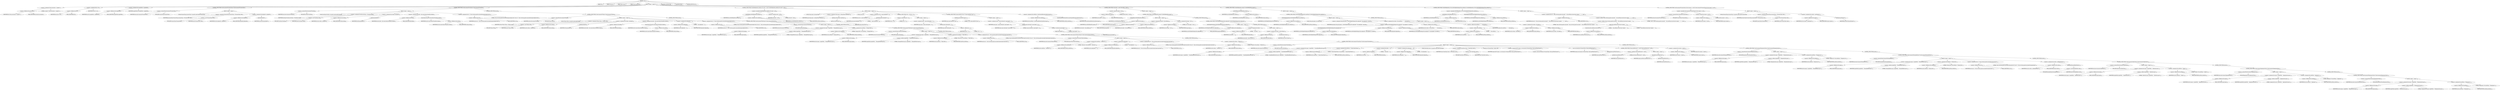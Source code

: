 digraph "&lt;init&gt;" {  
"119" [label = <(METHOD,&lt;init&gt;)<SUB>73</SUB>> ]
"4" [label = <(PARAM,this)<SUB>73</SUB>> ]
"120" [label = <(PARAM,String id)<SUB>73</SUB>> ]
"121" [label = <(PARAM,Object node)<SUB>73</SUB>> ]
"122" [label = <(PARAM,String imagePrefix)<SUB>73</SUB>> ]
"123" [label = <(BLOCK,&lt;empty&gt;,&lt;empty&gt;)<SUB>73</SUB>> ]
"124" [label = <(&lt;operator&gt;.assignment,String association = &quot;property&quot;)<SUB>70</SUB>> ]
"125" [label = <(&lt;operator&gt;.fieldAccess,this.association)<SUB>70</SUB>> ]
"126" [label = <(IDENTIFIER,this,String association = &quot;property&quot;)<SUB>70</SUB>> ]
"127" [label = <(FIELD_IDENTIFIER,association,association)<SUB>70</SUB>> ]
"128" [label = <(LITERAL,&quot;property&quot;,String association = &quot;property&quot;)<SUB>70</SUB>> ]
"129" [label = <(&lt;operator&gt;.assignment,this.id = id)<SUB>74</SUB>> ]
"130" [label = <(&lt;operator&gt;.fieldAccess,this.id)<SUB>74</SUB>> ]
"3" [label = <(IDENTIFIER,this,this.id = id)<SUB>74</SUB>> ]
"131" [label = <(FIELD_IDENTIFIER,id,id)<SUB>74</SUB>> ]
"132" [label = <(IDENTIFIER,id,this.id = id)<SUB>74</SUB>> ]
"133" [label = <(&lt;operator&gt;.assignment,this.imagePrefix = imagePrefix)<SUB>75</SUB>> ]
"134" [label = <(&lt;operator&gt;.fieldAccess,this.imagePrefix)<SUB>75</SUB>> ]
"5" [label = <(IDENTIFIER,this,this.imagePrefix = imagePrefix)<SUB>75</SUB>> ]
"135" [label = <(FIELD_IDENTIFIER,imagePrefix,imagePrefix)<SUB>75</SUB>> ]
"136" [label = <(IDENTIFIER,imagePrefix,this.imagePrefix = imagePrefix)<SUB>75</SUB>> ]
"137" [label = <(CONTROL_STRUCTURE,if (node instanceof ProcessorType),if (node instanceof ProcessorType))<SUB>77</SUB>> ]
"138" [label = <(&lt;operator&gt;.instanceOf,node instanceof ProcessorType)<SUB>77</SUB>> ]
"139" [label = <(IDENTIFIER,node,node instanceof ProcessorType)<SUB>77</SUB>> ]
"140" [label = <(TYPE_REF,ProcessorType,ProcessorType)<SUB>77</SUB>> ]
"141" [label = <(BLOCK,&lt;empty&gt;,&lt;empty&gt;)<SUB>77</SUB>> ]
"142" [label = <(LOCAL,ProcessorType processorType: org.apache.camel.model.ProcessorType)> ]
"143" [label = <(&lt;operator&gt;.assignment,ProcessorType processorType = (ProcessorType) node)<SUB>78</SUB>> ]
"144" [label = <(IDENTIFIER,processorType,ProcessorType processorType = (ProcessorType) node)<SUB>78</SUB>> ]
"145" [label = <(&lt;operator&gt;.cast,(ProcessorType) node)<SUB>78</SUB>> ]
"146" [label = <(TYPE_REF,ProcessorType,ProcessorType)<SUB>78</SUB>> ]
"147" [label = <(IDENTIFIER,node,(ProcessorType) node)<SUB>78</SUB>> ]
"148" [label = <(&lt;operator&gt;.assignment,this.edgeLabel = getLabel())<SUB>79</SUB>> ]
"149" [label = <(&lt;operator&gt;.fieldAccess,this.edgeLabel)<SUB>79</SUB>> ]
"6" [label = <(IDENTIFIER,this,this.edgeLabel = getLabel())<SUB>79</SUB>> ]
"150" [label = <(FIELD_IDENTIFIER,edgeLabel,edgeLabel)<SUB>79</SUB>> ]
"151" [label = <(getLabel,getLabel())<SUB>79</SUB>> ]
"152" [label = <(IDENTIFIER,processorType,getLabel())<SUB>79</SUB>> ]
"153" [label = <(CONTROL_STRUCTURE,if (node instanceof FromType),if (node instanceof FromType))<SUB>81</SUB>> ]
"154" [label = <(&lt;operator&gt;.instanceOf,node instanceof FromType)<SUB>81</SUB>> ]
"155" [label = <(IDENTIFIER,node,node instanceof FromType)<SUB>81</SUB>> ]
"156" [label = <(TYPE_REF,FromType,FromType)<SUB>81</SUB>> ]
"157" [label = <(BLOCK,&lt;empty&gt;,&lt;empty&gt;)<SUB>81</SUB>> ]
"158" [label = <(LOCAL,FromType fromType: org.apache.camel.model.FromType)> ]
"159" [label = <(&lt;operator&gt;.assignment,FromType fromType = (FromType) node)<SUB>82</SUB>> ]
"160" [label = <(IDENTIFIER,fromType,FromType fromType = (FromType) node)<SUB>82</SUB>> ]
"161" [label = <(&lt;operator&gt;.cast,(FromType) node)<SUB>82</SUB>> ]
"162" [label = <(TYPE_REF,FromType,FromType)<SUB>82</SUB>> ]
"163" [label = <(IDENTIFIER,node,(FromType) node)<SUB>82</SUB>> ]
"164" [label = <(&lt;operator&gt;.assignment,this.tooltop = getLabel())<SUB>83</SUB>> ]
"165" [label = <(&lt;operator&gt;.fieldAccess,this.tooltop)<SUB>83</SUB>> ]
"7" [label = <(IDENTIFIER,this,this.tooltop = getLabel())<SUB>83</SUB>> ]
"166" [label = <(FIELD_IDENTIFIER,tooltop,tooltop)<SUB>83</SUB>> ]
"167" [label = <(getLabel,getLabel())<SUB>83</SUB>> ]
"168" [label = <(IDENTIFIER,fromType,getLabel())<SUB>83</SUB>> ]
"169" [label = <(&lt;operator&gt;.assignment,this.label = this.removeQueryString(this.tooltop))<SUB>84</SUB>> ]
"170" [label = <(&lt;operator&gt;.fieldAccess,this.label)<SUB>84</SUB>> ]
"8" [label = <(IDENTIFIER,this,this.label = this.removeQueryString(this.tooltop))<SUB>84</SUB>> ]
"171" [label = <(FIELD_IDENTIFIER,label,label)<SUB>84</SUB>> ]
"172" [label = <(removeQueryString,this.removeQueryString(this.tooltop))<SUB>84</SUB>> ]
"10" [label = <(IDENTIFIER,this,this.removeQueryString(this.tooltop))<SUB>84</SUB>> ]
"173" [label = <(&lt;operator&gt;.fieldAccess,this.tooltop)<SUB>84</SUB>> ]
"9" [label = <(IDENTIFIER,this,this.removeQueryString(this.tooltop))<SUB>84</SUB>> ]
"174" [label = <(FIELD_IDENTIFIER,tooltop,tooltop)<SUB>84</SUB>> ]
"175" [label = <(&lt;operator&gt;.assignment,this.url = &quot;http://activemq.apache.org/camel/message-endpoint.html&quot;)<SUB>85</SUB>> ]
"176" [label = <(&lt;operator&gt;.fieldAccess,this.url)<SUB>85</SUB>> ]
"11" [label = <(IDENTIFIER,this,this.url = &quot;http://activemq.apache.org/camel/message-endpoint.html&quot;)<SUB>85</SUB>> ]
"177" [label = <(FIELD_IDENTIFIER,url,url)<SUB>85</SUB>> ]
"178" [label = <(LITERAL,&quot;http://activemq.apache.org/camel/message-endpoint.html&quot;,this.url = &quot;http://activemq.apache.org/camel/message-endpoint.html&quot;)<SUB>85</SUB>> ]
"179" [label = <(CONTROL_STRUCTURE,else,else)<SUB>86</SUB>> ]
"180" [label = <(CONTROL_STRUCTURE,if (node instanceof ToType),if (node instanceof ToType))<SUB>86</SUB>> ]
"181" [label = <(&lt;operator&gt;.instanceOf,node instanceof ToType)<SUB>86</SUB>> ]
"182" [label = <(IDENTIFIER,node,node instanceof ToType)<SUB>86</SUB>> ]
"183" [label = <(TYPE_REF,ToType,ToType)<SUB>86</SUB>> ]
"184" [label = <(BLOCK,&lt;empty&gt;,&lt;empty&gt;)<SUB>86</SUB>> ]
"185" [label = <(LOCAL,ToType toType: org.apache.camel.model.ToType)> ]
"186" [label = <(&lt;operator&gt;.assignment,ToType toType = (ToType) node)<SUB>87</SUB>> ]
"187" [label = <(IDENTIFIER,toType,ToType toType = (ToType) node)<SUB>87</SUB>> ]
"188" [label = <(&lt;operator&gt;.cast,(ToType) node)<SUB>87</SUB>> ]
"189" [label = <(TYPE_REF,ToType,ToType)<SUB>87</SUB>> ]
"190" [label = <(IDENTIFIER,node,(ToType) node)<SUB>87</SUB>> ]
"191" [label = <(&lt;operator&gt;.assignment,this.tooltop = getLabel())<SUB>88</SUB>> ]
"192" [label = <(&lt;operator&gt;.fieldAccess,this.tooltop)<SUB>88</SUB>> ]
"12" [label = <(IDENTIFIER,this,this.tooltop = getLabel())<SUB>88</SUB>> ]
"193" [label = <(FIELD_IDENTIFIER,tooltop,tooltop)<SUB>88</SUB>> ]
"194" [label = <(getLabel,getLabel())<SUB>88</SUB>> ]
"195" [label = <(IDENTIFIER,toType,getLabel())<SUB>88</SUB>> ]
"196" [label = <(&lt;operator&gt;.assignment,this.label = this.removeQueryString(this.tooltop))<SUB>89</SUB>> ]
"197" [label = <(&lt;operator&gt;.fieldAccess,this.label)<SUB>89</SUB>> ]
"13" [label = <(IDENTIFIER,this,this.label = this.removeQueryString(this.tooltop))<SUB>89</SUB>> ]
"198" [label = <(FIELD_IDENTIFIER,label,label)<SUB>89</SUB>> ]
"199" [label = <(removeQueryString,this.removeQueryString(this.tooltop))<SUB>89</SUB>> ]
"15" [label = <(IDENTIFIER,this,this.removeQueryString(this.tooltop))<SUB>89</SUB>> ]
"200" [label = <(&lt;operator&gt;.fieldAccess,this.tooltop)<SUB>89</SUB>> ]
"14" [label = <(IDENTIFIER,this,this.removeQueryString(this.tooltop))<SUB>89</SUB>> ]
"201" [label = <(FIELD_IDENTIFIER,tooltop,tooltop)<SUB>89</SUB>> ]
"202" [label = <(&lt;operator&gt;.assignment,this.edgeLabel = &quot;&quot;)<SUB>90</SUB>> ]
"203" [label = <(&lt;operator&gt;.fieldAccess,this.edgeLabel)<SUB>90</SUB>> ]
"16" [label = <(IDENTIFIER,this,this.edgeLabel = &quot;&quot;)<SUB>90</SUB>> ]
"204" [label = <(FIELD_IDENTIFIER,edgeLabel,edgeLabel)<SUB>90</SUB>> ]
"205" [label = <(LITERAL,&quot;&quot;,this.edgeLabel = &quot;&quot;)<SUB>90</SUB>> ]
"206" [label = <(&lt;operator&gt;.assignment,this.url = &quot;http://activemq.apache.org/camel/message-endpoint.html&quot;)<SUB>91</SUB>> ]
"207" [label = <(&lt;operator&gt;.fieldAccess,this.url)<SUB>91</SUB>> ]
"17" [label = <(IDENTIFIER,this,this.url = &quot;http://activemq.apache.org/camel/message-endpoint.html&quot;)<SUB>91</SUB>> ]
"208" [label = <(FIELD_IDENTIFIER,url,url)<SUB>91</SUB>> ]
"209" [label = <(LITERAL,&quot;http://activemq.apache.org/camel/message-endpoint.html&quot;,this.url = &quot;http://activemq.apache.org/camel/message-endpoint.html&quot;)<SUB>91</SUB>> ]
"210" [label = <(CONTROL_STRUCTURE,else,else)<SUB>92</SUB>> ]
"211" [label = <(CONTROL_STRUCTURE,if (node instanceof FilterType),if (node instanceof FilterType))<SUB>92</SUB>> ]
"212" [label = <(&lt;operator&gt;.instanceOf,node instanceof FilterType)<SUB>92</SUB>> ]
"213" [label = <(IDENTIFIER,node,node instanceof FilterType)<SUB>92</SUB>> ]
"214" [label = <(TYPE_REF,FilterType,FilterType)<SUB>92</SUB>> ]
"215" [label = <(BLOCK,&lt;empty&gt;,&lt;empty&gt;)<SUB>92</SUB>> ]
"216" [label = <(&lt;operator&gt;.assignment,this.image = imagePrefix + &quot;MessageFilterIcon.png&quot;)<SUB>93</SUB>> ]
"217" [label = <(&lt;operator&gt;.fieldAccess,this.image)<SUB>93</SUB>> ]
"18" [label = <(IDENTIFIER,this,this.image = imagePrefix + &quot;MessageFilterIcon.png&quot;)<SUB>93</SUB>> ]
"218" [label = <(FIELD_IDENTIFIER,image,image)<SUB>93</SUB>> ]
"219" [label = <(&lt;operator&gt;.addition,imagePrefix + &quot;MessageFilterIcon.png&quot;)<SUB>93</SUB>> ]
"220" [label = <(IDENTIFIER,imagePrefix,imagePrefix + &quot;MessageFilterIcon.png&quot;)<SUB>93</SUB>> ]
"221" [label = <(LITERAL,&quot;MessageFilterIcon.png&quot;,imagePrefix + &quot;MessageFilterIcon.png&quot;)<SUB>93</SUB>> ]
"222" [label = <(&lt;operator&gt;.assignment,this.nodeType = &quot;Message Filter&quot;)<SUB>94</SUB>> ]
"223" [label = <(&lt;operator&gt;.fieldAccess,this.nodeType)<SUB>94</SUB>> ]
"19" [label = <(IDENTIFIER,this,this.nodeType = &quot;Message Filter&quot;)<SUB>94</SUB>> ]
"224" [label = <(FIELD_IDENTIFIER,nodeType,nodeType)<SUB>94</SUB>> ]
"225" [label = <(LITERAL,&quot;Message Filter&quot;,this.nodeType = &quot;Message Filter&quot;)<SUB>94</SUB>> ]
"226" [label = <(CONTROL_STRUCTURE,else,else)<SUB>95</SUB>> ]
"227" [label = <(CONTROL_STRUCTURE,if (node instanceof WhenType),if (node instanceof WhenType))<SUB>95</SUB>> ]
"228" [label = <(&lt;operator&gt;.instanceOf,node instanceof WhenType)<SUB>95</SUB>> ]
"229" [label = <(IDENTIFIER,node,node instanceof WhenType)<SUB>95</SUB>> ]
"230" [label = <(TYPE_REF,WhenType,WhenType)<SUB>95</SUB>> ]
"231" [label = <(BLOCK,&lt;empty&gt;,&lt;empty&gt;)<SUB>95</SUB>> ]
"232" [label = <(&lt;operator&gt;.assignment,this.image = imagePrefix + &quot;MessageFilterIcon.png&quot;)<SUB>96</SUB>> ]
"233" [label = <(&lt;operator&gt;.fieldAccess,this.image)<SUB>96</SUB>> ]
"20" [label = <(IDENTIFIER,this,this.image = imagePrefix + &quot;MessageFilterIcon.png&quot;)<SUB>96</SUB>> ]
"234" [label = <(FIELD_IDENTIFIER,image,image)<SUB>96</SUB>> ]
"235" [label = <(&lt;operator&gt;.addition,imagePrefix + &quot;MessageFilterIcon.png&quot;)<SUB>96</SUB>> ]
"236" [label = <(IDENTIFIER,imagePrefix,imagePrefix + &quot;MessageFilterIcon.png&quot;)<SUB>96</SUB>> ]
"237" [label = <(LITERAL,&quot;MessageFilterIcon.png&quot;,imagePrefix + &quot;MessageFilterIcon.png&quot;)<SUB>96</SUB>> ]
"238" [label = <(&lt;operator&gt;.assignment,this.nodeType = &quot;When Filter&quot;)<SUB>97</SUB>> ]
"239" [label = <(&lt;operator&gt;.fieldAccess,this.nodeType)<SUB>97</SUB>> ]
"21" [label = <(IDENTIFIER,this,this.nodeType = &quot;When Filter&quot;)<SUB>97</SUB>> ]
"240" [label = <(FIELD_IDENTIFIER,nodeType,nodeType)<SUB>97</SUB>> ]
"241" [label = <(LITERAL,&quot;When Filter&quot;,this.nodeType = &quot;When Filter&quot;)<SUB>97</SUB>> ]
"242" [label = <(&lt;operator&gt;.assignment,this.url = &quot;http://activemq.apache.org/camel/content-based-router.html&quot;)<SUB>98</SUB>> ]
"243" [label = <(&lt;operator&gt;.fieldAccess,this.url)<SUB>98</SUB>> ]
"22" [label = <(IDENTIFIER,this,this.url = &quot;http://activemq.apache.org/camel/content-based-router.html&quot;)<SUB>98</SUB>> ]
"244" [label = <(FIELD_IDENTIFIER,url,url)<SUB>98</SUB>> ]
"245" [label = <(LITERAL,&quot;http://activemq.apache.org/camel/content-based-router.html&quot;,this.url = &quot;http://activemq.apache.org/camel/content-based-router.html&quot;)<SUB>98</SUB>> ]
"246" [label = <(CONTROL_STRUCTURE,else,else)<SUB>99</SUB>> ]
"247" [label = <(CONTROL_STRUCTURE,if (node instanceof OtherwiseType),if (node instanceof OtherwiseType))<SUB>99</SUB>> ]
"248" [label = <(&lt;operator&gt;.instanceOf,node instanceof OtherwiseType)<SUB>99</SUB>> ]
"249" [label = <(IDENTIFIER,node,node instanceof OtherwiseType)<SUB>99</SUB>> ]
"250" [label = <(TYPE_REF,OtherwiseType,OtherwiseType)<SUB>99</SUB>> ]
"251" [label = <(BLOCK,&lt;empty&gt;,&lt;empty&gt;)<SUB>99</SUB>> ]
"252" [label = <(&lt;operator&gt;.assignment,this.nodeType = &quot;Otherwise&quot;)<SUB>100</SUB>> ]
"253" [label = <(&lt;operator&gt;.fieldAccess,this.nodeType)<SUB>100</SUB>> ]
"23" [label = <(IDENTIFIER,this,this.nodeType = &quot;Otherwise&quot;)<SUB>100</SUB>> ]
"254" [label = <(FIELD_IDENTIFIER,nodeType,nodeType)<SUB>100</SUB>> ]
"255" [label = <(LITERAL,&quot;Otherwise&quot;,this.nodeType = &quot;Otherwise&quot;)<SUB>100</SUB>> ]
"256" [label = <(&lt;operator&gt;.assignment,this.edgeLabel = &quot;&quot;)<SUB>101</SUB>> ]
"257" [label = <(&lt;operator&gt;.fieldAccess,this.edgeLabel)<SUB>101</SUB>> ]
"24" [label = <(IDENTIFIER,this,this.edgeLabel = &quot;&quot;)<SUB>101</SUB>> ]
"258" [label = <(FIELD_IDENTIFIER,edgeLabel,edgeLabel)<SUB>101</SUB>> ]
"259" [label = <(LITERAL,&quot;&quot;,this.edgeLabel = &quot;&quot;)<SUB>101</SUB>> ]
"260" [label = <(&lt;operator&gt;.assignment,this.url = &quot;http://activemq.apache.org/camel/content-based-router.html&quot;)<SUB>102</SUB>> ]
"261" [label = <(&lt;operator&gt;.fieldAccess,this.url)<SUB>102</SUB>> ]
"25" [label = <(IDENTIFIER,this,this.url = &quot;http://activemq.apache.org/camel/content-based-router.html&quot;)<SUB>102</SUB>> ]
"262" [label = <(FIELD_IDENTIFIER,url,url)<SUB>102</SUB>> ]
"263" [label = <(LITERAL,&quot;http://activemq.apache.org/camel/content-based-router.html&quot;,this.url = &quot;http://activemq.apache.org/camel/content-based-router.html&quot;)<SUB>102</SUB>> ]
"264" [label = <(&lt;operator&gt;.assignment,this.tooltop = &quot;Otherwise&quot;)<SUB>103</SUB>> ]
"265" [label = <(&lt;operator&gt;.fieldAccess,this.tooltop)<SUB>103</SUB>> ]
"26" [label = <(IDENTIFIER,this,this.tooltop = &quot;Otherwise&quot;)<SUB>103</SUB>> ]
"266" [label = <(FIELD_IDENTIFIER,tooltop,tooltop)<SUB>103</SUB>> ]
"267" [label = <(LITERAL,&quot;Otherwise&quot;,this.tooltop = &quot;Otherwise&quot;)<SUB>103</SUB>> ]
"268" [label = <(CONTROL_STRUCTURE,else,else)<SUB>104</SUB>> ]
"269" [label = <(CONTROL_STRUCTURE,if (node instanceof ChoiceType),if (node instanceof ChoiceType))<SUB>104</SUB>> ]
"270" [label = <(&lt;operator&gt;.instanceOf,node instanceof ChoiceType)<SUB>104</SUB>> ]
"271" [label = <(IDENTIFIER,node,node instanceof ChoiceType)<SUB>104</SUB>> ]
"272" [label = <(TYPE_REF,ChoiceType,ChoiceType)<SUB>104</SUB>> ]
"273" [label = <(BLOCK,&lt;empty&gt;,&lt;empty&gt;)<SUB>104</SUB>> ]
"274" [label = <(&lt;operator&gt;.assignment,this.image = imagePrefix + &quot;ContentBasedRouterIcon.png&quot;)<SUB>105</SUB>> ]
"275" [label = <(&lt;operator&gt;.fieldAccess,this.image)<SUB>105</SUB>> ]
"27" [label = <(IDENTIFIER,this,this.image = imagePrefix + &quot;ContentBasedRouterIcon.png&quot;)<SUB>105</SUB>> ]
"276" [label = <(FIELD_IDENTIFIER,image,image)<SUB>105</SUB>> ]
"277" [label = <(&lt;operator&gt;.addition,imagePrefix + &quot;ContentBasedRouterIcon.png&quot;)<SUB>105</SUB>> ]
"278" [label = <(IDENTIFIER,imagePrefix,imagePrefix + &quot;ContentBasedRouterIcon.png&quot;)<SUB>105</SUB>> ]
"279" [label = <(LITERAL,&quot;ContentBasedRouterIcon.png&quot;,imagePrefix + &quot;ContentBasedRouterIcon.png&quot;)<SUB>105</SUB>> ]
"280" [label = <(&lt;operator&gt;.assignment,this.nodeType = &quot;Content Based Router&quot;)<SUB>106</SUB>> ]
"281" [label = <(&lt;operator&gt;.fieldAccess,this.nodeType)<SUB>106</SUB>> ]
"28" [label = <(IDENTIFIER,this,this.nodeType = &quot;Content Based Router&quot;)<SUB>106</SUB>> ]
"282" [label = <(FIELD_IDENTIFIER,nodeType,nodeType)<SUB>106</SUB>> ]
"283" [label = <(LITERAL,&quot;Content Based Router&quot;,this.nodeType = &quot;Content Based Router&quot;)<SUB>106</SUB>> ]
"284" [label = <(&lt;operator&gt;.assignment,this.label = &quot;&quot;)<SUB>107</SUB>> ]
"285" [label = <(&lt;operator&gt;.fieldAccess,this.label)<SUB>107</SUB>> ]
"29" [label = <(IDENTIFIER,this,this.label = &quot;&quot;)<SUB>107</SUB>> ]
"286" [label = <(FIELD_IDENTIFIER,label,label)<SUB>107</SUB>> ]
"287" [label = <(LITERAL,&quot;&quot;,this.label = &quot;&quot;)<SUB>107</SUB>> ]
"288" [label = <(&lt;operator&gt;.assignment,this.edgeLabel = &quot;&quot;)<SUB>108</SUB>> ]
"289" [label = <(&lt;operator&gt;.fieldAccess,this.edgeLabel)<SUB>108</SUB>> ]
"30" [label = <(IDENTIFIER,this,this.edgeLabel = &quot;&quot;)<SUB>108</SUB>> ]
"290" [label = <(FIELD_IDENTIFIER,edgeLabel,edgeLabel)<SUB>108</SUB>> ]
"291" [label = <(LITERAL,&quot;&quot;,this.edgeLabel = &quot;&quot;)<SUB>108</SUB>> ]
"292" [label = <(LOCAL,ChoiceType choice: org.apache.camel.model.ChoiceType)> ]
"293" [label = <(&lt;operator&gt;.assignment,ChoiceType choice = (ChoiceType) node)<SUB>110</SUB>> ]
"294" [label = <(IDENTIFIER,choice,ChoiceType choice = (ChoiceType) node)<SUB>110</SUB>> ]
"295" [label = <(&lt;operator&gt;.cast,(ChoiceType) node)<SUB>110</SUB>> ]
"296" [label = <(TYPE_REF,ChoiceType,ChoiceType)<SUB>110</SUB>> ]
"297" [label = <(IDENTIFIER,node,(ChoiceType) node)<SUB>110</SUB>> ]
"32" [label = <(LOCAL,List&lt;ProcessorType&gt; outputs: ANY)> ]
"298" [label = <(&lt;operator&gt;.assignment,ANY outputs = new ArrayList&lt;ProcessorType&gt;(choice.getWhenClauses()))<SUB>111</SUB>> ]
"299" [label = <(IDENTIFIER,outputs,ANY outputs = new ArrayList&lt;ProcessorType&gt;(choice.getWhenClauses()))<SUB>111</SUB>> ]
"300" [label = <(&lt;operator&gt;.alloc,new ArrayList&lt;ProcessorType&gt;(choice.getWhenClauses()))<SUB>111</SUB>> ]
"301" [label = <(&lt;init&gt;,new ArrayList&lt;ProcessorType&gt;(choice.getWhenClauses()))<SUB>111</SUB>> ]
"31" [label = <(IDENTIFIER,outputs,new ArrayList&lt;ProcessorType&gt;(choice.getWhenClauses()))<SUB>111</SUB>> ]
"302" [label = <(getWhenClauses,getWhenClauses())<SUB>111</SUB>> ]
"303" [label = <(IDENTIFIER,choice,getWhenClauses())<SUB>111</SUB>> ]
"304" [label = <(CONTROL_STRUCTURE,if (choice.getOtherwise() != null),if (choice.getOtherwise() != null))<SUB>112</SUB>> ]
"305" [label = <(&lt;operator&gt;.notEquals,choice.getOtherwise() != null)<SUB>112</SUB>> ]
"306" [label = <(getOtherwise,getOtherwise())<SUB>112</SUB>> ]
"307" [label = <(IDENTIFIER,choice,getOtherwise())<SUB>112</SUB>> ]
"308" [label = <(LITERAL,null,choice.getOtherwise() != null)<SUB>112</SUB>> ]
"309" [label = <(BLOCK,&lt;empty&gt;,&lt;empty&gt;)<SUB>112</SUB>> ]
"310" [label = <(add,add(choice.getOtherwise()))<SUB>113</SUB>> ]
"311" [label = <(IDENTIFIER,outputs,add(choice.getOtherwise()))<SUB>113</SUB>> ]
"312" [label = <(getOtherwise,getOtherwise())<SUB>113</SUB>> ]
"313" [label = <(IDENTIFIER,choice,getOtherwise())<SUB>113</SUB>> ]
"314" [label = <(&lt;operator&gt;.assignment,this.outputs = outputs)<SUB>115</SUB>> ]
"315" [label = <(&lt;operator&gt;.fieldAccess,this.outputs)<SUB>115</SUB>> ]
"33" [label = <(IDENTIFIER,this,this.outputs = outputs)<SUB>115</SUB>> ]
"316" [label = <(FIELD_IDENTIFIER,outputs,outputs)<SUB>115</SUB>> ]
"317" [label = <(IDENTIFIER,outputs,this.outputs = outputs)<SUB>115</SUB>> ]
"318" [label = <(CONTROL_STRUCTURE,else,else)<SUB>116</SUB>> ]
"319" [label = <(CONTROL_STRUCTURE,if (node instanceof RecipientListType),if (node instanceof RecipientListType))<SUB>116</SUB>> ]
"320" [label = <(&lt;operator&gt;.instanceOf,node instanceof RecipientListType)<SUB>116</SUB>> ]
"321" [label = <(IDENTIFIER,node,node instanceof RecipientListType)<SUB>116</SUB>> ]
"322" [label = <(TYPE_REF,RecipientListType,RecipientListType)<SUB>116</SUB>> ]
"323" [label = <(BLOCK,&lt;empty&gt;,&lt;empty&gt;)<SUB>116</SUB>> ]
"324" [label = <(&lt;operator&gt;.assignment,this.image = imagePrefix + &quot;RecipientListIcon.png&quot;)<SUB>117</SUB>> ]
"325" [label = <(&lt;operator&gt;.fieldAccess,this.image)<SUB>117</SUB>> ]
"34" [label = <(IDENTIFIER,this,this.image = imagePrefix + &quot;RecipientListIcon.png&quot;)<SUB>117</SUB>> ]
"326" [label = <(FIELD_IDENTIFIER,image,image)<SUB>117</SUB>> ]
"327" [label = <(&lt;operator&gt;.addition,imagePrefix + &quot;RecipientListIcon.png&quot;)<SUB>117</SUB>> ]
"328" [label = <(IDENTIFIER,imagePrefix,imagePrefix + &quot;RecipientListIcon.png&quot;)<SUB>117</SUB>> ]
"329" [label = <(LITERAL,&quot;RecipientListIcon.png&quot;,imagePrefix + &quot;RecipientListIcon.png&quot;)<SUB>117</SUB>> ]
"330" [label = <(&lt;operator&gt;.assignment,this.nodeType = &quot;Recipient List&quot;)<SUB>118</SUB>> ]
"331" [label = <(&lt;operator&gt;.fieldAccess,this.nodeType)<SUB>118</SUB>> ]
"35" [label = <(IDENTIFIER,this,this.nodeType = &quot;Recipient List&quot;)<SUB>118</SUB>> ]
"332" [label = <(FIELD_IDENTIFIER,nodeType,nodeType)<SUB>118</SUB>> ]
"333" [label = <(LITERAL,&quot;Recipient List&quot;,this.nodeType = &quot;Recipient List&quot;)<SUB>118</SUB>> ]
"334" [label = <(CONTROL_STRUCTURE,else,else)<SUB>119</SUB>> ]
"335" [label = <(CONTROL_STRUCTURE,if (node instanceof RoutingSlipType),if (node instanceof RoutingSlipType))<SUB>119</SUB>> ]
"336" [label = <(&lt;operator&gt;.instanceOf,node instanceof RoutingSlipType)<SUB>119</SUB>> ]
"337" [label = <(IDENTIFIER,node,node instanceof RoutingSlipType)<SUB>119</SUB>> ]
"338" [label = <(TYPE_REF,RoutingSlipType,RoutingSlipType)<SUB>119</SUB>> ]
"339" [label = <(BLOCK,&lt;empty&gt;,&lt;empty&gt;)<SUB>119</SUB>> ]
"340" [label = <(&lt;operator&gt;.assignment,this.image = imagePrefix + &quot;RoutingTableIcon.png&quot;)<SUB>120</SUB>> ]
"341" [label = <(&lt;operator&gt;.fieldAccess,this.image)<SUB>120</SUB>> ]
"36" [label = <(IDENTIFIER,this,this.image = imagePrefix + &quot;RoutingTableIcon.png&quot;)<SUB>120</SUB>> ]
"342" [label = <(FIELD_IDENTIFIER,image,image)<SUB>120</SUB>> ]
"343" [label = <(&lt;operator&gt;.addition,imagePrefix + &quot;RoutingTableIcon.png&quot;)<SUB>120</SUB>> ]
"344" [label = <(IDENTIFIER,imagePrefix,imagePrefix + &quot;RoutingTableIcon.png&quot;)<SUB>120</SUB>> ]
"345" [label = <(LITERAL,&quot;RoutingTableIcon.png&quot;,imagePrefix + &quot;RoutingTableIcon.png&quot;)<SUB>120</SUB>> ]
"346" [label = <(&lt;operator&gt;.assignment,this.nodeType = &quot;Routing Slip&quot;)<SUB>121</SUB>> ]
"347" [label = <(&lt;operator&gt;.fieldAccess,this.nodeType)<SUB>121</SUB>> ]
"37" [label = <(IDENTIFIER,this,this.nodeType = &quot;Routing Slip&quot;)<SUB>121</SUB>> ]
"348" [label = <(FIELD_IDENTIFIER,nodeType,nodeType)<SUB>121</SUB>> ]
"349" [label = <(LITERAL,&quot;Routing Slip&quot;,this.nodeType = &quot;Routing Slip&quot;)<SUB>121</SUB>> ]
"350" [label = <(&lt;operator&gt;.assignment,this.url = &quot;http://activemq.apache.org/camel/routing-slip.html&quot;)<SUB>122</SUB>> ]
"351" [label = <(&lt;operator&gt;.fieldAccess,this.url)<SUB>122</SUB>> ]
"38" [label = <(IDENTIFIER,this,this.url = &quot;http://activemq.apache.org/camel/routing-slip.html&quot;)<SUB>122</SUB>> ]
"352" [label = <(FIELD_IDENTIFIER,url,url)<SUB>122</SUB>> ]
"353" [label = <(LITERAL,&quot;http://activemq.apache.org/camel/routing-slip.html&quot;,this.url = &quot;http://activemq.apache.org/camel/routing-slip.html&quot;)<SUB>122</SUB>> ]
"354" [label = <(&lt;operator&gt;.assignment,this.tooltop = getHeaderName())<SUB>123</SUB>> ]
"355" [label = <(&lt;operator&gt;.fieldAccess,this.tooltop)<SUB>123</SUB>> ]
"39" [label = <(IDENTIFIER,this,this.tooltop = getHeaderName())<SUB>123</SUB>> ]
"356" [label = <(FIELD_IDENTIFIER,tooltop,tooltop)<SUB>123</SUB>> ]
"357" [label = <(getHeaderName,getHeaderName())<SUB>123</SUB>> ]
"358" [label = <(&lt;operator&gt;.cast,(RoutingSlipType) node)<SUB>123</SUB>> ]
"359" [label = <(TYPE_REF,RoutingSlipType,RoutingSlipType)<SUB>123</SUB>> ]
"360" [label = <(IDENTIFIER,node,(RoutingSlipType) node)<SUB>123</SUB>> ]
"361" [label = <(CONTROL_STRUCTURE,else,else)<SUB>124</SUB>> ]
"362" [label = <(CONTROL_STRUCTURE,if (node instanceof SplitterType),if (node instanceof SplitterType))<SUB>124</SUB>> ]
"363" [label = <(&lt;operator&gt;.instanceOf,node instanceof SplitterType)<SUB>124</SUB>> ]
"364" [label = <(IDENTIFIER,node,node instanceof SplitterType)<SUB>124</SUB>> ]
"365" [label = <(TYPE_REF,SplitterType,SplitterType)<SUB>124</SUB>> ]
"366" [label = <(BLOCK,&lt;empty&gt;,&lt;empty&gt;)<SUB>124</SUB>> ]
"367" [label = <(&lt;operator&gt;.assignment,this.image = imagePrefix + &quot;SplitterIcon.png&quot;)<SUB>125</SUB>> ]
"368" [label = <(&lt;operator&gt;.fieldAccess,this.image)<SUB>125</SUB>> ]
"40" [label = <(IDENTIFIER,this,this.image = imagePrefix + &quot;SplitterIcon.png&quot;)<SUB>125</SUB>> ]
"369" [label = <(FIELD_IDENTIFIER,image,image)<SUB>125</SUB>> ]
"370" [label = <(&lt;operator&gt;.addition,imagePrefix + &quot;SplitterIcon.png&quot;)<SUB>125</SUB>> ]
"371" [label = <(IDENTIFIER,imagePrefix,imagePrefix + &quot;SplitterIcon.png&quot;)<SUB>125</SUB>> ]
"372" [label = <(LITERAL,&quot;SplitterIcon.png&quot;,imagePrefix + &quot;SplitterIcon.png&quot;)<SUB>125</SUB>> ]
"373" [label = <(&lt;operator&gt;.assignment,this.nodeType = &quot;Splitter&quot;)<SUB>126</SUB>> ]
"374" [label = <(&lt;operator&gt;.fieldAccess,this.nodeType)<SUB>126</SUB>> ]
"41" [label = <(IDENTIFIER,this,this.nodeType = &quot;Splitter&quot;)<SUB>126</SUB>> ]
"375" [label = <(FIELD_IDENTIFIER,nodeType,nodeType)<SUB>126</SUB>> ]
"376" [label = <(LITERAL,&quot;Splitter&quot;,this.nodeType = &quot;Splitter&quot;)<SUB>126</SUB>> ]
"377" [label = <(CONTROL_STRUCTURE,else,else)<SUB>127</SUB>> ]
"378" [label = <(CONTROL_STRUCTURE,if (node instanceof AggregatorType),if (node instanceof AggregatorType))<SUB>127</SUB>> ]
"379" [label = <(&lt;operator&gt;.instanceOf,node instanceof AggregatorType)<SUB>127</SUB>> ]
"380" [label = <(IDENTIFIER,node,node instanceof AggregatorType)<SUB>127</SUB>> ]
"381" [label = <(TYPE_REF,AggregatorType,AggregatorType)<SUB>127</SUB>> ]
"382" [label = <(BLOCK,&lt;empty&gt;,&lt;empty&gt;)<SUB>127</SUB>> ]
"383" [label = <(&lt;operator&gt;.assignment,this.image = imagePrefix + &quot;AggregatorIcon.png&quot;)<SUB>128</SUB>> ]
"384" [label = <(&lt;operator&gt;.fieldAccess,this.image)<SUB>128</SUB>> ]
"42" [label = <(IDENTIFIER,this,this.image = imagePrefix + &quot;AggregatorIcon.png&quot;)<SUB>128</SUB>> ]
"385" [label = <(FIELD_IDENTIFIER,image,image)<SUB>128</SUB>> ]
"386" [label = <(&lt;operator&gt;.addition,imagePrefix + &quot;AggregatorIcon.png&quot;)<SUB>128</SUB>> ]
"387" [label = <(IDENTIFIER,imagePrefix,imagePrefix + &quot;AggregatorIcon.png&quot;)<SUB>128</SUB>> ]
"388" [label = <(LITERAL,&quot;AggregatorIcon.png&quot;,imagePrefix + &quot;AggregatorIcon.png&quot;)<SUB>128</SUB>> ]
"389" [label = <(&lt;operator&gt;.assignment,this.nodeType = &quot;Aggregator&quot;)<SUB>129</SUB>> ]
"390" [label = <(&lt;operator&gt;.fieldAccess,this.nodeType)<SUB>129</SUB>> ]
"43" [label = <(IDENTIFIER,this,this.nodeType = &quot;Aggregator&quot;)<SUB>129</SUB>> ]
"391" [label = <(FIELD_IDENTIFIER,nodeType,nodeType)<SUB>129</SUB>> ]
"392" [label = <(LITERAL,&quot;Aggregator&quot;,this.nodeType = &quot;Aggregator&quot;)<SUB>129</SUB>> ]
"393" [label = <(CONTROL_STRUCTURE,else,else)<SUB>130</SUB>> ]
"394" [label = <(CONTROL_STRUCTURE,if (node instanceof ResequencerType),if (node instanceof ResequencerType))<SUB>130</SUB>> ]
"395" [label = <(&lt;operator&gt;.instanceOf,node instanceof ResequencerType)<SUB>130</SUB>> ]
"396" [label = <(IDENTIFIER,node,node instanceof ResequencerType)<SUB>130</SUB>> ]
"397" [label = <(TYPE_REF,ResequencerType,ResequencerType)<SUB>130</SUB>> ]
"398" [label = <(BLOCK,&lt;empty&gt;,&lt;empty&gt;)<SUB>130</SUB>> ]
"399" [label = <(&lt;operator&gt;.assignment,this.image = imagePrefix + &quot;ResequencerIcon.png&quot;)<SUB>131</SUB>> ]
"400" [label = <(&lt;operator&gt;.fieldAccess,this.image)<SUB>131</SUB>> ]
"44" [label = <(IDENTIFIER,this,this.image = imagePrefix + &quot;ResequencerIcon.png&quot;)<SUB>131</SUB>> ]
"401" [label = <(FIELD_IDENTIFIER,image,image)<SUB>131</SUB>> ]
"402" [label = <(&lt;operator&gt;.addition,imagePrefix + &quot;ResequencerIcon.png&quot;)<SUB>131</SUB>> ]
"403" [label = <(IDENTIFIER,imagePrefix,imagePrefix + &quot;ResequencerIcon.png&quot;)<SUB>131</SUB>> ]
"404" [label = <(LITERAL,&quot;ResequencerIcon.png&quot;,imagePrefix + &quot;ResequencerIcon.png&quot;)<SUB>131</SUB>> ]
"405" [label = <(&lt;operator&gt;.assignment,this.nodeType = &quot;Resequencer&quot;)<SUB>132</SUB>> ]
"406" [label = <(&lt;operator&gt;.fieldAccess,this.nodeType)<SUB>132</SUB>> ]
"45" [label = <(IDENTIFIER,this,this.nodeType = &quot;Resequencer&quot;)<SUB>132</SUB>> ]
"407" [label = <(FIELD_IDENTIFIER,nodeType,nodeType)<SUB>132</SUB>> ]
"408" [label = <(LITERAL,&quot;Resequencer&quot;,this.nodeType = &quot;Resequencer&quot;)<SUB>132</SUB>> ]
"409" [label = <(CONTROL_STRUCTURE,if (isNullOrBlank(this.nodeType) &amp;&amp; node != null),if (isNullOrBlank(this.nodeType) &amp;&amp; node != null))<SUB>136</SUB>> ]
"410" [label = <(&lt;operator&gt;.logicalAnd,isNullOrBlank(this.nodeType) &amp;&amp; node != null)<SUB>136</SUB>> ]
"411" [label = <(isNullOrBlank,isNullOrBlank(this.nodeType))<SUB>136</SUB>> ]
"47" [label = <(IDENTIFIER,this,isNullOrBlank(this.nodeType))<SUB>136</SUB>> ]
"412" [label = <(&lt;operator&gt;.fieldAccess,this.nodeType)<SUB>136</SUB>> ]
"46" [label = <(IDENTIFIER,this,isNullOrBlank(this.nodeType))<SUB>136</SUB>> ]
"413" [label = <(FIELD_IDENTIFIER,nodeType,nodeType)<SUB>136</SUB>> ]
"414" [label = <(&lt;operator&gt;.notEquals,node != null)<SUB>136</SUB>> ]
"415" [label = <(IDENTIFIER,node,node != null)<SUB>136</SUB>> ]
"416" [label = <(LITERAL,null,node != null)<SUB>136</SUB>> ]
"417" [label = <(BLOCK,&lt;empty&gt;,&lt;empty&gt;)<SUB>136</SUB>> ]
"418" [label = <(LOCAL,String name: java.lang.String)> ]
"419" [label = <(&lt;operator&gt;.assignment,String name = node.getClass().getName())<SUB>138</SUB>> ]
"420" [label = <(IDENTIFIER,name,String name = node.getClass().getName())<SUB>138</SUB>> ]
"421" [label = <(getName,node.getClass().getName())<SUB>138</SUB>> ]
"422" [label = <(getClass,node.getClass())<SUB>138</SUB>> ]
"423" [label = <(IDENTIFIER,node,node.getClass())<SUB>138</SUB>> ]
"424" [label = <(LOCAL,int idx: int)> ]
"425" [label = <(&lt;operator&gt;.assignment,int idx = name.lastIndexOf('.'))<SUB>139</SUB>> ]
"426" [label = <(IDENTIFIER,idx,int idx = name.lastIndexOf('.'))<SUB>139</SUB>> ]
"427" [label = <(lastIndexOf,name.lastIndexOf('.'))<SUB>139</SUB>> ]
"428" [label = <(IDENTIFIER,name,name.lastIndexOf('.'))<SUB>139</SUB>> ]
"429" [label = <(LITERAL,'.',name.lastIndexOf('.'))<SUB>139</SUB>> ]
"430" [label = <(CONTROL_STRUCTURE,if (idx &gt; 0),if (idx &gt; 0))<SUB>140</SUB>> ]
"431" [label = <(&lt;operator&gt;.greaterThan,idx &gt; 0)<SUB>140</SUB>> ]
"432" [label = <(IDENTIFIER,idx,idx &gt; 0)<SUB>140</SUB>> ]
"433" [label = <(LITERAL,0,idx &gt; 0)<SUB>140</SUB>> ]
"434" [label = <(BLOCK,&lt;empty&gt;,&lt;empty&gt;)<SUB>140</SUB>> ]
"435" [label = <(&lt;operator&gt;.assignment,name = name.substring(idx + 1))<SUB>141</SUB>> ]
"436" [label = <(IDENTIFIER,name,name = name.substring(idx + 1))<SUB>141</SUB>> ]
"437" [label = <(substring,name.substring(idx + 1))<SUB>141</SUB>> ]
"438" [label = <(IDENTIFIER,name,name.substring(idx + 1))<SUB>141</SUB>> ]
"439" [label = <(&lt;operator&gt;.addition,idx + 1)<SUB>141</SUB>> ]
"440" [label = <(IDENTIFIER,idx,idx + 1)<SUB>141</SUB>> ]
"441" [label = <(LITERAL,1,idx + 1)<SUB>141</SUB>> ]
"442" [label = <(CONTROL_STRUCTURE,if (name.endsWith(&quot;Type&quot;)),if (name.endsWith(&quot;Type&quot;)))<SUB>143</SUB>> ]
"443" [label = <(endsWith,name.endsWith(&quot;Type&quot;))<SUB>143</SUB>> ]
"444" [label = <(IDENTIFIER,name,name.endsWith(&quot;Type&quot;))<SUB>143</SUB>> ]
"445" [label = <(LITERAL,&quot;Type&quot;,name.endsWith(&quot;Type&quot;))<SUB>143</SUB>> ]
"446" [label = <(BLOCK,&lt;empty&gt;,&lt;empty&gt;)<SUB>143</SUB>> ]
"447" [label = <(&lt;operator&gt;.assignment,name = name.substring(0, name.length() - 4))<SUB>144</SUB>> ]
"448" [label = <(IDENTIFIER,name,name = name.substring(0, name.length() - 4))<SUB>144</SUB>> ]
"449" [label = <(substring,name.substring(0, name.length() - 4))<SUB>144</SUB>> ]
"450" [label = <(IDENTIFIER,name,name.substring(0, name.length() - 4))<SUB>144</SUB>> ]
"451" [label = <(LITERAL,0,name.substring(0, name.length() - 4))<SUB>144</SUB>> ]
"452" [label = <(&lt;operator&gt;.subtraction,name.length() - 4)<SUB>144</SUB>> ]
"453" [label = <(length,name.length())<SUB>144</SUB>> ]
"454" [label = <(IDENTIFIER,name,name.length())<SUB>144</SUB>> ]
"455" [label = <(LITERAL,4,name.length() - 4)<SUB>144</SUB>> ]
"456" [label = <(&lt;operator&gt;.assignment,this.nodeType = insertSpacesBetweenCamelCase(name))<SUB>146</SUB>> ]
"457" [label = <(&lt;operator&gt;.fieldAccess,this.nodeType)<SUB>146</SUB>> ]
"48" [label = <(IDENTIFIER,this,this.nodeType = insertSpacesBetweenCamelCase(name))<SUB>146</SUB>> ]
"458" [label = <(FIELD_IDENTIFIER,nodeType,nodeType)<SUB>146</SUB>> ]
"459" [label = <(insertSpacesBetweenCamelCase,insertSpacesBetweenCamelCase(name))<SUB>146</SUB>> ]
"460" [label = <(IDENTIFIER,name,insertSpacesBetweenCamelCase(name))<SUB>146</SUB>> ]
"461" [label = <(CONTROL_STRUCTURE,if (this.label == null),if (this.label == null))<SUB>148</SUB>> ]
"462" [label = <(&lt;operator&gt;.equals,this.label == null)<SUB>148</SUB>> ]
"463" [label = <(&lt;operator&gt;.fieldAccess,this.label)<SUB>148</SUB>> ]
"49" [label = <(IDENTIFIER,this,this.label == null)<SUB>148</SUB>> ]
"464" [label = <(FIELD_IDENTIFIER,label,label)<SUB>148</SUB>> ]
"465" [label = <(LITERAL,null,this.label == null)<SUB>148</SUB>> ]
"466" [label = <(BLOCK,&lt;empty&gt;,&lt;empty&gt;)<SUB>148</SUB>> ]
"467" [label = <(CONTROL_STRUCTURE,if (isNullOrBlank(this.image)),if (isNullOrBlank(this.image)))<SUB>149</SUB>> ]
"468" [label = <(isNullOrBlank,isNullOrBlank(this.image))<SUB>149</SUB>> ]
"51" [label = <(IDENTIFIER,this,isNullOrBlank(this.image))<SUB>149</SUB>> ]
"469" [label = <(&lt;operator&gt;.fieldAccess,this.image)<SUB>149</SUB>> ]
"50" [label = <(IDENTIFIER,this,isNullOrBlank(this.image))<SUB>149</SUB>> ]
"470" [label = <(FIELD_IDENTIFIER,image,image)<SUB>149</SUB>> ]
"471" [label = <(BLOCK,&lt;empty&gt;,&lt;empty&gt;)<SUB>149</SUB>> ]
"472" [label = <(&lt;operator&gt;.assignment,this.label = this.nodeType)<SUB>150</SUB>> ]
"473" [label = <(&lt;operator&gt;.fieldAccess,this.label)<SUB>150</SUB>> ]
"52" [label = <(IDENTIFIER,this,this.label = this.nodeType)<SUB>150</SUB>> ]
"474" [label = <(FIELD_IDENTIFIER,label,label)<SUB>150</SUB>> ]
"475" [label = <(&lt;operator&gt;.fieldAccess,this.nodeType)<SUB>150</SUB>> ]
"53" [label = <(IDENTIFIER,this,this.label = this.nodeType)<SUB>150</SUB>> ]
"476" [label = <(FIELD_IDENTIFIER,nodeType,nodeType)<SUB>150</SUB>> ]
"477" [label = <(&lt;operator&gt;.assignment,this.shape = &quot;box&quot;)<SUB>151</SUB>> ]
"478" [label = <(&lt;operator&gt;.fieldAccess,this.shape)<SUB>151</SUB>> ]
"54" [label = <(IDENTIFIER,this,this.shape = &quot;box&quot;)<SUB>151</SUB>> ]
"479" [label = <(FIELD_IDENTIFIER,shape,shape)<SUB>151</SUB>> ]
"480" [label = <(LITERAL,&quot;box&quot;,this.shape = &quot;box&quot;)<SUB>151</SUB>> ]
"481" [label = <(CONTROL_STRUCTURE,else,else)<SUB>152</SUB>> ]
"482" [label = <(CONTROL_STRUCTURE,if (isNotNullAndNonEmpty(this.edgeLabel)),if (isNotNullAndNonEmpty(this.edgeLabel)))<SUB>152</SUB>> ]
"483" [label = <(isNotNullAndNonEmpty,isNotNullAndNonEmpty(this.edgeLabel))<SUB>152</SUB>> ]
"56" [label = <(IDENTIFIER,this,isNotNullAndNonEmpty(this.edgeLabel))<SUB>152</SUB>> ]
"484" [label = <(&lt;operator&gt;.fieldAccess,this.edgeLabel)<SUB>152</SUB>> ]
"55" [label = <(IDENTIFIER,this,isNotNullAndNonEmpty(this.edgeLabel))<SUB>152</SUB>> ]
"485" [label = <(FIELD_IDENTIFIER,edgeLabel,edgeLabel)<SUB>152</SUB>> ]
"486" [label = <(BLOCK,&lt;empty&gt;,&lt;empty&gt;)<SUB>152</SUB>> ]
"487" [label = <(&lt;operator&gt;.assignment,this.label = &quot;&quot;)<SUB>153</SUB>> ]
"488" [label = <(&lt;operator&gt;.fieldAccess,this.label)<SUB>153</SUB>> ]
"57" [label = <(IDENTIFIER,this,this.label = &quot;&quot;)<SUB>153</SUB>> ]
"489" [label = <(FIELD_IDENTIFIER,label,label)<SUB>153</SUB>> ]
"490" [label = <(LITERAL,&quot;&quot;,this.label = &quot;&quot;)<SUB>153</SUB>> ]
"491" [label = <(CONTROL_STRUCTURE,else,else)<SUB>154</SUB>> ]
"492" [label = <(BLOCK,&lt;empty&gt;,&lt;empty&gt;)<SUB>154</SUB>> ]
"493" [label = <(&lt;operator&gt;.assignment,this.label = node.toString())<SUB>155</SUB>> ]
"494" [label = <(&lt;operator&gt;.fieldAccess,this.label)<SUB>155</SUB>> ]
"58" [label = <(IDENTIFIER,this,this.label = node.toString())<SUB>155</SUB>> ]
"495" [label = <(FIELD_IDENTIFIER,label,label)<SUB>155</SUB>> ]
"496" [label = <(toString,node.toString())<SUB>155</SUB>> ]
"497" [label = <(IDENTIFIER,node,node.toString())<SUB>155</SUB>> ]
"498" [label = <(CONTROL_STRUCTURE,if (isNullOrBlank(this.tooltop)),if (isNullOrBlank(this.tooltop)))<SUB>158</SUB>> ]
"499" [label = <(isNullOrBlank,isNullOrBlank(this.tooltop))<SUB>158</SUB>> ]
"60" [label = <(IDENTIFIER,this,isNullOrBlank(this.tooltop))<SUB>158</SUB>> ]
"500" [label = <(&lt;operator&gt;.fieldAccess,this.tooltop)<SUB>158</SUB>> ]
"59" [label = <(IDENTIFIER,this,isNullOrBlank(this.tooltop))<SUB>158</SUB>> ]
"501" [label = <(FIELD_IDENTIFIER,tooltop,tooltop)<SUB>158</SUB>> ]
"502" [label = <(BLOCK,&lt;empty&gt;,&lt;empty&gt;)<SUB>158</SUB>> ]
"503" [label = <(CONTROL_STRUCTURE,if (isNotNullAndNonEmpty(this.nodeType)),if (isNotNullAndNonEmpty(this.nodeType)))<SUB>159</SUB>> ]
"504" [label = <(isNotNullAndNonEmpty,isNotNullAndNonEmpty(this.nodeType))<SUB>159</SUB>> ]
"62" [label = <(IDENTIFIER,this,isNotNullAndNonEmpty(this.nodeType))<SUB>159</SUB>> ]
"505" [label = <(&lt;operator&gt;.fieldAccess,this.nodeType)<SUB>159</SUB>> ]
"61" [label = <(IDENTIFIER,this,isNotNullAndNonEmpty(this.nodeType))<SUB>159</SUB>> ]
"506" [label = <(FIELD_IDENTIFIER,nodeType,nodeType)<SUB>159</SUB>> ]
"507" [label = <(BLOCK,&lt;empty&gt;,&lt;empty&gt;)<SUB>159</SUB>> ]
"508" [label = <(LOCAL,String description: java.lang.String)> ]
"509" [label = <(&lt;operator&gt;.assignment,String description = isNotNullAndNonEmpty(this.edgeLabel) ? this.edgeLabel : this.label)<SUB>160</SUB>> ]
"510" [label = <(IDENTIFIER,description,String description = isNotNullAndNonEmpty(this.edgeLabel) ? this.edgeLabel : this.label)<SUB>160</SUB>> ]
"511" [label = <(&lt;operator&gt;.conditional,isNotNullAndNonEmpty(this.edgeLabel) ? this.edgeLabel : this.label)<SUB>160</SUB>> ]
"512" [label = <(isNotNullAndNonEmpty,isNotNullAndNonEmpty(this.edgeLabel))<SUB>160</SUB>> ]
"64" [label = <(IDENTIFIER,this,isNotNullAndNonEmpty(this.edgeLabel))<SUB>160</SUB>> ]
"513" [label = <(&lt;operator&gt;.fieldAccess,this.edgeLabel)<SUB>160</SUB>> ]
"63" [label = <(IDENTIFIER,this,isNotNullAndNonEmpty(this.edgeLabel))<SUB>160</SUB>> ]
"514" [label = <(FIELD_IDENTIFIER,edgeLabel,edgeLabel)<SUB>160</SUB>> ]
"515" [label = <(&lt;operator&gt;.fieldAccess,this.edgeLabel)<SUB>160</SUB>> ]
"65" [label = <(IDENTIFIER,this,isNotNullAndNonEmpty(this.edgeLabel) ? this.edgeLabel : this.label)<SUB>160</SUB>> ]
"516" [label = <(FIELD_IDENTIFIER,edgeLabel,edgeLabel)<SUB>160</SUB>> ]
"517" [label = <(&lt;operator&gt;.fieldAccess,this.label)<SUB>160</SUB>> ]
"66" [label = <(IDENTIFIER,this,isNotNullAndNonEmpty(this.edgeLabel) ? this.edgeLabel : this.label)<SUB>160</SUB>> ]
"518" [label = <(FIELD_IDENTIFIER,label,label)<SUB>160</SUB>> ]
"519" [label = <(&lt;operator&gt;.assignment,this.tooltop = this.nodeType + &quot;: &quot; + description)<SUB>161</SUB>> ]
"520" [label = <(&lt;operator&gt;.fieldAccess,this.tooltop)<SUB>161</SUB>> ]
"67" [label = <(IDENTIFIER,this,this.tooltop = this.nodeType + &quot;: &quot; + description)<SUB>161</SUB>> ]
"521" [label = <(FIELD_IDENTIFIER,tooltop,tooltop)<SUB>161</SUB>> ]
"522" [label = <(&lt;operator&gt;.addition,this.nodeType + &quot;: &quot; + description)<SUB>161</SUB>> ]
"523" [label = <(&lt;operator&gt;.addition,this.nodeType + &quot;: &quot;)<SUB>161</SUB>> ]
"524" [label = <(&lt;operator&gt;.fieldAccess,this.nodeType)<SUB>161</SUB>> ]
"68" [label = <(IDENTIFIER,this,this.nodeType + &quot;: &quot;)<SUB>161</SUB>> ]
"525" [label = <(FIELD_IDENTIFIER,nodeType,nodeType)<SUB>161</SUB>> ]
"526" [label = <(LITERAL,&quot;: &quot;,this.nodeType + &quot;: &quot;)<SUB>161</SUB>> ]
"527" [label = <(IDENTIFIER,description,this.nodeType + &quot;: &quot; + description)<SUB>161</SUB>> ]
"528" [label = <(CONTROL_STRUCTURE,else,else)<SUB>162</SUB>> ]
"529" [label = <(BLOCK,&lt;empty&gt;,&lt;empty&gt;)<SUB>162</SUB>> ]
"530" [label = <(&lt;operator&gt;.assignment,this.tooltop = this.label)<SUB>163</SUB>> ]
"531" [label = <(&lt;operator&gt;.fieldAccess,this.tooltop)<SUB>163</SUB>> ]
"69" [label = <(IDENTIFIER,this,this.tooltop = this.label)<SUB>163</SUB>> ]
"532" [label = <(FIELD_IDENTIFIER,tooltop,tooltop)<SUB>163</SUB>> ]
"533" [label = <(&lt;operator&gt;.fieldAccess,this.label)<SUB>163</SUB>> ]
"70" [label = <(IDENTIFIER,this,this.tooltop = this.label)<SUB>163</SUB>> ]
"534" [label = <(FIELD_IDENTIFIER,label,label)<SUB>163</SUB>> ]
"535" [label = <(CONTROL_STRUCTURE,if (isNullOrBlank(this.url) &amp;&amp; isNotNullAndNonEmpty(this.nodeType)),if (isNullOrBlank(this.url) &amp;&amp; isNotNullAndNonEmpty(this.nodeType)))<SUB>166</SUB>> ]
"536" [label = <(&lt;operator&gt;.logicalAnd,isNullOrBlank(this.url) &amp;&amp; isNotNullAndNonEmpty(this.nodeType))<SUB>166</SUB>> ]
"537" [label = <(isNullOrBlank,isNullOrBlank(this.url))<SUB>166</SUB>> ]
"72" [label = <(IDENTIFIER,this,isNullOrBlank(this.url))<SUB>166</SUB>> ]
"538" [label = <(&lt;operator&gt;.fieldAccess,this.url)<SUB>166</SUB>> ]
"71" [label = <(IDENTIFIER,this,isNullOrBlank(this.url))<SUB>166</SUB>> ]
"539" [label = <(FIELD_IDENTIFIER,url,url)<SUB>166</SUB>> ]
"540" [label = <(isNotNullAndNonEmpty,isNotNullAndNonEmpty(this.nodeType))<SUB>166</SUB>> ]
"74" [label = <(IDENTIFIER,this,isNotNullAndNonEmpty(this.nodeType))<SUB>166</SUB>> ]
"541" [label = <(&lt;operator&gt;.fieldAccess,this.nodeType)<SUB>166</SUB>> ]
"73" [label = <(IDENTIFIER,this,isNotNullAndNonEmpty(this.nodeType))<SUB>166</SUB>> ]
"542" [label = <(FIELD_IDENTIFIER,nodeType,nodeType)<SUB>166</SUB>> ]
"543" [label = <(BLOCK,&lt;empty&gt;,&lt;empty&gt;)<SUB>166</SUB>> ]
"544" [label = <(&lt;operator&gt;.assignment,this.url = &quot;http://activemq.apache.org/camel/&quot; + this.nodeType.toLowerCase().replace(' ', '-') + &quot;.html&quot;)<SUB>167</SUB>> ]
"545" [label = <(&lt;operator&gt;.fieldAccess,this.url)<SUB>167</SUB>> ]
"75" [label = <(IDENTIFIER,this,this.url = &quot;http://activemq.apache.org/camel/&quot; + this.nodeType.toLowerCase().replace(' ', '-') + &quot;.html&quot;)<SUB>167</SUB>> ]
"546" [label = <(FIELD_IDENTIFIER,url,url)<SUB>167</SUB>> ]
"547" [label = <(&lt;operator&gt;.addition,&quot;http://activemq.apache.org/camel/&quot; + this.nodeType.toLowerCase().replace(' ', '-') + &quot;.html&quot;)<SUB>167</SUB>> ]
"548" [label = <(&lt;operator&gt;.addition,&quot;http://activemq.apache.org/camel/&quot; + this.nodeType.toLowerCase().replace(' ', '-'))<SUB>167</SUB>> ]
"549" [label = <(LITERAL,&quot;http://activemq.apache.org/camel/&quot;,&quot;http://activemq.apache.org/camel/&quot; + this.nodeType.toLowerCase().replace(' ', '-'))<SUB>167</SUB>> ]
"550" [label = <(replace,this.nodeType.toLowerCase().replace(' ', '-'))<SUB>167</SUB>> ]
"551" [label = <(toLowerCase,this.nodeType.toLowerCase())<SUB>167</SUB>> ]
"552" [label = <(&lt;operator&gt;.fieldAccess,this.nodeType)<SUB>167</SUB>> ]
"76" [label = <(IDENTIFIER,this,this.nodeType.toLowerCase())<SUB>167</SUB>> ]
"553" [label = <(FIELD_IDENTIFIER,nodeType,nodeType)<SUB>167</SUB>> ]
"554" [label = <(LITERAL,' ',this.nodeType.toLowerCase().replace(' ', '-'))<SUB>167</SUB>> ]
"555" [label = <(LITERAL,'-',this.nodeType.toLowerCase().replace(' ', '-'))<SUB>167</SUB>> ]
"556" [label = <(LITERAL,&quot;.html&quot;,&quot;http://activemq.apache.org/camel/&quot; + this.nodeType.toLowerCase().replace(' ', '-') + &quot;.html&quot;)<SUB>168</SUB>> ]
"557" [label = <(CONTROL_STRUCTURE,if (node instanceof ProcessorType &amp;&amp; this.outputs == null),if (node instanceof ProcessorType &amp;&amp; this.outputs == null))<SUB>170</SUB>> ]
"558" [label = <(&lt;operator&gt;.logicalAnd,node instanceof ProcessorType &amp;&amp; this.outputs == null)<SUB>170</SUB>> ]
"559" [label = <(&lt;operator&gt;.instanceOf,node instanceof ProcessorType)<SUB>170</SUB>> ]
"560" [label = <(IDENTIFIER,node,node instanceof ProcessorType)<SUB>170</SUB>> ]
"561" [label = <(TYPE_REF,ProcessorType,ProcessorType)<SUB>170</SUB>> ]
"562" [label = <(&lt;operator&gt;.equals,this.outputs == null)<SUB>170</SUB>> ]
"563" [label = <(&lt;operator&gt;.fieldAccess,this.outputs)<SUB>170</SUB>> ]
"77" [label = <(IDENTIFIER,this,this.outputs == null)<SUB>170</SUB>> ]
"564" [label = <(FIELD_IDENTIFIER,outputs,outputs)<SUB>170</SUB>> ]
"565" [label = <(LITERAL,null,this.outputs == null)<SUB>170</SUB>> ]
"566" [label = <(BLOCK,&lt;empty&gt;,&lt;empty&gt;)<SUB>170</SUB>> ]
"567" [label = <(LOCAL,ProcessorType processorType: org.apache.camel.model.ProcessorType)> ]
"568" [label = <(&lt;operator&gt;.assignment,ProcessorType processorType = (ProcessorType) node)<SUB>171</SUB>> ]
"569" [label = <(IDENTIFIER,processorType,ProcessorType processorType = (ProcessorType) node)<SUB>171</SUB>> ]
"570" [label = <(&lt;operator&gt;.cast,(ProcessorType) node)<SUB>171</SUB>> ]
"571" [label = <(TYPE_REF,ProcessorType,ProcessorType)<SUB>171</SUB>> ]
"572" [label = <(IDENTIFIER,node,(ProcessorType) node)<SUB>171</SUB>> ]
"573" [label = <(&lt;operator&gt;.assignment,this.outputs = getOutputs())<SUB>172</SUB>> ]
"574" [label = <(&lt;operator&gt;.fieldAccess,this.outputs)<SUB>172</SUB>> ]
"78" [label = <(IDENTIFIER,this,this.outputs = getOutputs())<SUB>172</SUB>> ]
"575" [label = <(FIELD_IDENTIFIER,outputs,outputs)<SUB>172</SUB>> ]
"576" [label = <(getOutputs,getOutputs())<SUB>172</SUB>> ]
"577" [label = <(IDENTIFIER,processorType,getOutputs())<SUB>172</SUB>> ]
"578" [label = <(MODIFIER,CONSTRUCTOR)> ]
"579" [label = <(MODIFIER,PUBLIC)> ]
"580" [label = <(METHOD_RETURN,void)<SUB>174</SUB>> ]
  "119" -> "4" 
  "119" -> "120" 
  "119" -> "121" 
  "119" -> "122" 
  "119" -> "123" 
  "119" -> "578" 
  "119" -> "579" 
  "119" -> "580" 
  "123" -> "124" 
  "123" -> "129" 
  "123" -> "133" 
  "123" -> "137" 
  "123" -> "153" 
  "123" -> "409" 
  "123" -> "461" 
  "123" -> "498" 
  "123" -> "535" 
  "123" -> "557" 
  "124" -> "125" 
  "124" -> "128" 
  "125" -> "126" 
  "125" -> "127" 
  "129" -> "130" 
  "129" -> "132" 
  "130" -> "3" 
  "130" -> "131" 
  "133" -> "134" 
  "133" -> "136" 
  "134" -> "5" 
  "134" -> "135" 
  "137" -> "138" 
  "137" -> "141" 
  "138" -> "139" 
  "138" -> "140" 
  "141" -> "142" 
  "141" -> "143" 
  "141" -> "148" 
  "143" -> "144" 
  "143" -> "145" 
  "145" -> "146" 
  "145" -> "147" 
  "148" -> "149" 
  "148" -> "151" 
  "149" -> "6" 
  "149" -> "150" 
  "151" -> "152" 
  "153" -> "154" 
  "153" -> "157" 
  "153" -> "179" 
  "154" -> "155" 
  "154" -> "156" 
  "157" -> "158" 
  "157" -> "159" 
  "157" -> "164" 
  "157" -> "169" 
  "157" -> "175" 
  "159" -> "160" 
  "159" -> "161" 
  "161" -> "162" 
  "161" -> "163" 
  "164" -> "165" 
  "164" -> "167" 
  "165" -> "7" 
  "165" -> "166" 
  "167" -> "168" 
  "169" -> "170" 
  "169" -> "172" 
  "170" -> "8" 
  "170" -> "171" 
  "172" -> "10" 
  "172" -> "173" 
  "173" -> "9" 
  "173" -> "174" 
  "175" -> "176" 
  "175" -> "178" 
  "176" -> "11" 
  "176" -> "177" 
  "179" -> "180" 
  "180" -> "181" 
  "180" -> "184" 
  "180" -> "210" 
  "181" -> "182" 
  "181" -> "183" 
  "184" -> "185" 
  "184" -> "186" 
  "184" -> "191" 
  "184" -> "196" 
  "184" -> "202" 
  "184" -> "206" 
  "186" -> "187" 
  "186" -> "188" 
  "188" -> "189" 
  "188" -> "190" 
  "191" -> "192" 
  "191" -> "194" 
  "192" -> "12" 
  "192" -> "193" 
  "194" -> "195" 
  "196" -> "197" 
  "196" -> "199" 
  "197" -> "13" 
  "197" -> "198" 
  "199" -> "15" 
  "199" -> "200" 
  "200" -> "14" 
  "200" -> "201" 
  "202" -> "203" 
  "202" -> "205" 
  "203" -> "16" 
  "203" -> "204" 
  "206" -> "207" 
  "206" -> "209" 
  "207" -> "17" 
  "207" -> "208" 
  "210" -> "211" 
  "211" -> "212" 
  "211" -> "215" 
  "211" -> "226" 
  "212" -> "213" 
  "212" -> "214" 
  "215" -> "216" 
  "215" -> "222" 
  "216" -> "217" 
  "216" -> "219" 
  "217" -> "18" 
  "217" -> "218" 
  "219" -> "220" 
  "219" -> "221" 
  "222" -> "223" 
  "222" -> "225" 
  "223" -> "19" 
  "223" -> "224" 
  "226" -> "227" 
  "227" -> "228" 
  "227" -> "231" 
  "227" -> "246" 
  "228" -> "229" 
  "228" -> "230" 
  "231" -> "232" 
  "231" -> "238" 
  "231" -> "242" 
  "232" -> "233" 
  "232" -> "235" 
  "233" -> "20" 
  "233" -> "234" 
  "235" -> "236" 
  "235" -> "237" 
  "238" -> "239" 
  "238" -> "241" 
  "239" -> "21" 
  "239" -> "240" 
  "242" -> "243" 
  "242" -> "245" 
  "243" -> "22" 
  "243" -> "244" 
  "246" -> "247" 
  "247" -> "248" 
  "247" -> "251" 
  "247" -> "268" 
  "248" -> "249" 
  "248" -> "250" 
  "251" -> "252" 
  "251" -> "256" 
  "251" -> "260" 
  "251" -> "264" 
  "252" -> "253" 
  "252" -> "255" 
  "253" -> "23" 
  "253" -> "254" 
  "256" -> "257" 
  "256" -> "259" 
  "257" -> "24" 
  "257" -> "258" 
  "260" -> "261" 
  "260" -> "263" 
  "261" -> "25" 
  "261" -> "262" 
  "264" -> "265" 
  "264" -> "267" 
  "265" -> "26" 
  "265" -> "266" 
  "268" -> "269" 
  "269" -> "270" 
  "269" -> "273" 
  "269" -> "318" 
  "270" -> "271" 
  "270" -> "272" 
  "273" -> "274" 
  "273" -> "280" 
  "273" -> "284" 
  "273" -> "288" 
  "273" -> "292" 
  "273" -> "293" 
  "273" -> "32" 
  "273" -> "298" 
  "273" -> "301" 
  "273" -> "304" 
  "273" -> "314" 
  "274" -> "275" 
  "274" -> "277" 
  "275" -> "27" 
  "275" -> "276" 
  "277" -> "278" 
  "277" -> "279" 
  "280" -> "281" 
  "280" -> "283" 
  "281" -> "28" 
  "281" -> "282" 
  "284" -> "285" 
  "284" -> "287" 
  "285" -> "29" 
  "285" -> "286" 
  "288" -> "289" 
  "288" -> "291" 
  "289" -> "30" 
  "289" -> "290" 
  "293" -> "294" 
  "293" -> "295" 
  "295" -> "296" 
  "295" -> "297" 
  "298" -> "299" 
  "298" -> "300" 
  "301" -> "31" 
  "301" -> "302" 
  "302" -> "303" 
  "304" -> "305" 
  "304" -> "309" 
  "305" -> "306" 
  "305" -> "308" 
  "306" -> "307" 
  "309" -> "310" 
  "310" -> "311" 
  "310" -> "312" 
  "312" -> "313" 
  "314" -> "315" 
  "314" -> "317" 
  "315" -> "33" 
  "315" -> "316" 
  "318" -> "319" 
  "319" -> "320" 
  "319" -> "323" 
  "319" -> "334" 
  "320" -> "321" 
  "320" -> "322" 
  "323" -> "324" 
  "323" -> "330" 
  "324" -> "325" 
  "324" -> "327" 
  "325" -> "34" 
  "325" -> "326" 
  "327" -> "328" 
  "327" -> "329" 
  "330" -> "331" 
  "330" -> "333" 
  "331" -> "35" 
  "331" -> "332" 
  "334" -> "335" 
  "335" -> "336" 
  "335" -> "339" 
  "335" -> "361" 
  "336" -> "337" 
  "336" -> "338" 
  "339" -> "340" 
  "339" -> "346" 
  "339" -> "350" 
  "339" -> "354" 
  "340" -> "341" 
  "340" -> "343" 
  "341" -> "36" 
  "341" -> "342" 
  "343" -> "344" 
  "343" -> "345" 
  "346" -> "347" 
  "346" -> "349" 
  "347" -> "37" 
  "347" -> "348" 
  "350" -> "351" 
  "350" -> "353" 
  "351" -> "38" 
  "351" -> "352" 
  "354" -> "355" 
  "354" -> "357" 
  "355" -> "39" 
  "355" -> "356" 
  "357" -> "358" 
  "358" -> "359" 
  "358" -> "360" 
  "361" -> "362" 
  "362" -> "363" 
  "362" -> "366" 
  "362" -> "377" 
  "363" -> "364" 
  "363" -> "365" 
  "366" -> "367" 
  "366" -> "373" 
  "367" -> "368" 
  "367" -> "370" 
  "368" -> "40" 
  "368" -> "369" 
  "370" -> "371" 
  "370" -> "372" 
  "373" -> "374" 
  "373" -> "376" 
  "374" -> "41" 
  "374" -> "375" 
  "377" -> "378" 
  "378" -> "379" 
  "378" -> "382" 
  "378" -> "393" 
  "379" -> "380" 
  "379" -> "381" 
  "382" -> "383" 
  "382" -> "389" 
  "383" -> "384" 
  "383" -> "386" 
  "384" -> "42" 
  "384" -> "385" 
  "386" -> "387" 
  "386" -> "388" 
  "389" -> "390" 
  "389" -> "392" 
  "390" -> "43" 
  "390" -> "391" 
  "393" -> "394" 
  "394" -> "395" 
  "394" -> "398" 
  "395" -> "396" 
  "395" -> "397" 
  "398" -> "399" 
  "398" -> "405" 
  "399" -> "400" 
  "399" -> "402" 
  "400" -> "44" 
  "400" -> "401" 
  "402" -> "403" 
  "402" -> "404" 
  "405" -> "406" 
  "405" -> "408" 
  "406" -> "45" 
  "406" -> "407" 
  "409" -> "410" 
  "409" -> "417" 
  "410" -> "411" 
  "410" -> "414" 
  "411" -> "47" 
  "411" -> "412" 
  "412" -> "46" 
  "412" -> "413" 
  "414" -> "415" 
  "414" -> "416" 
  "417" -> "418" 
  "417" -> "419" 
  "417" -> "424" 
  "417" -> "425" 
  "417" -> "430" 
  "417" -> "442" 
  "417" -> "456" 
  "419" -> "420" 
  "419" -> "421" 
  "421" -> "422" 
  "422" -> "423" 
  "425" -> "426" 
  "425" -> "427" 
  "427" -> "428" 
  "427" -> "429" 
  "430" -> "431" 
  "430" -> "434" 
  "431" -> "432" 
  "431" -> "433" 
  "434" -> "435" 
  "435" -> "436" 
  "435" -> "437" 
  "437" -> "438" 
  "437" -> "439" 
  "439" -> "440" 
  "439" -> "441" 
  "442" -> "443" 
  "442" -> "446" 
  "443" -> "444" 
  "443" -> "445" 
  "446" -> "447" 
  "447" -> "448" 
  "447" -> "449" 
  "449" -> "450" 
  "449" -> "451" 
  "449" -> "452" 
  "452" -> "453" 
  "452" -> "455" 
  "453" -> "454" 
  "456" -> "457" 
  "456" -> "459" 
  "457" -> "48" 
  "457" -> "458" 
  "459" -> "460" 
  "461" -> "462" 
  "461" -> "466" 
  "462" -> "463" 
  "462" -> "465" 
  "463" -> "49" 
  "463" -> "464" 
  "466" -> "467" 
  "467" -> "468" 
  "467" -> "471" 
  "467" -> "481" 
  "468" -> "51" 
  "468" -> "469" 
  "469" -> "50" 
  "469" -> "470" 
  "471" -> "472" 
  "471" -> "477" 
  "472" -> "473" 
  "472" -> "475" 
  "473" -> "52" 
  "473" -> "474" 
  "475" -> "53" 
  "475" -> "476" 
  "477" -> "478" 
  "477" -> "480" 
  "478" -> "54" 
  "478" -> "479" 
  "481" -> "482" 
  "482" -> "483" 
  "482" -> "486" 
  "482" -> "491" 
  "483" -> "56" 
  "483" -> "484" 
  "484" -> "55" 
  "484" -> "485" 
  "486" -> "487" 
  "487" -> "488" 
  "487" -> "490" 
  "488" -> "57" 
  "488" -> "489" 
  "491" -> "492" 
  "492" -> "493" 
  "493" -> "494" 
  "493" -> "496" 
  "494" -> "58" 
  "494" -> "495" 
  "496" -> "497" 
  "498" -> "499" 
  "498" -> "502" 
  "499" -> "60" 
  "499" -> "500" 
  "500" -> "59" 
  "500" -> "501" 
  "502" -> "503" 
  "503" -> "504" 
  "503" -> "507" 
  "503" -> "528" 
  "504" -> "62" 
  "504" -> "505" 
  "505" -> "61" 
  "505" -> "506" 
  "507" -> "508" 
  "507" -> "509" 
  "507" -> "519" 
  "509" -> "510" 
  "509" -> "511" 
  "511" -> "512" 
  "511" -> "515" 
  "511" -> "517" 
  "512" -> "64" 
  "512" -> "513" 
  "513" -> "63" 
  "513" -> "514" 
  "515" -> "65" 
  "515" -> "516" 
  "517" -> "66" 
  "517" -> "518" 
  "519" -> "520" 
  "519" -> "522" 
  "520" -> "67" 
  "520" -> "521" 
  "522" -> "523" 
  "522" -> "527" 
  "523" -> "524" 
  "523" -> "526" 
  "524" -> "68" 
  "524" -> "525" 
  "528" -> "529" 
  "529" -> "530" 
  "530" -> "531" 
  "530" -> "533" 
  "531" -> "69" 
  "531" -> "532" 
  "533" -> "70" 
  "533" -> "534" 
  "535" -> "536" 
  "535" -> "543" 
  "536" -> "537" 
  "536" -> "540" 
  "537" -> "72" 
  "537" -> "538" 
  "538" -> "71" 
  "538" -> "539" 
  "540" -> "74" 
  "540" -> "541" 
  "541" -> "73" 
  "541" -> "542" 
  "543" -> "544" 
  "544" -> "545" 
  "544" -> "547" 
  "545" -> "75" 
  "545" -> "546" 
  "547" -> "548" 
  "547" -> "556" 
  "548" -> "549" 
  "548" -> "550" 
  "550" -> "551" 
  "550" -> "554" 
  "550" -> "555" 
  "551" -> "552" 
  "552" -> "76" 
  "552" -> "553" 
  "557" -> "558" 
  "557" -> "566" 
  "558" -> "559" 
  "558" -> "562" 
  "559" -> "560" 
  "559" -> "561" 
  "562" -> "563" 
  "562" -> "565" 
  "563" -> "77" 
  "563" -> "564" 
  "566" -> "567" 
  "566" -> "568" 
  "566" -> "573" 
  "568" -> "569" 
  "568" -> "570" 
  "570" -> "571" 
  "570" -> "572" 
  "573" -> "574" 
  "573" -> "576" 
  "574" -> "78" 
  "574" -> "575" 
  "576" -> "577" 
}
